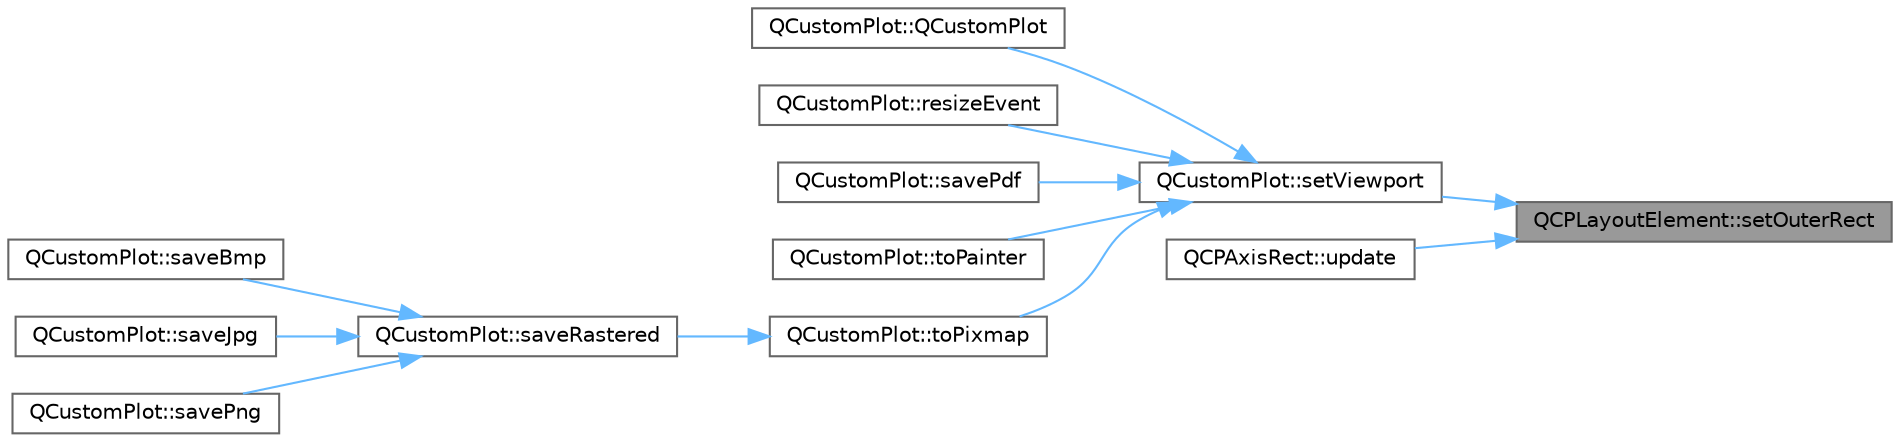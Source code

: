 digraph "QCPLayoutElement::setOuterRect"
{
 // LATEX_PDF_SIZE
  bgcolor="transparent";
  edge [fontname=Helvetica,fontsize=10,labelfontname=Helvetica,labelfontsize=10];
  node [fontname=Helvetica,fontsize=10,shape=box,height=0.2,width=0.4];
  rankdir="RL";
  Node1 [label="QCPLayoutElement::setOuterRect",height=0.2,width=0.4,color="gray40", fillcolor="grey60", style="filled", fontcolor="black",tooltip=" "];
  Node1 -> Node2 [dir="back",color="steelblue1",style="solid"];
  Node2 [label="QCustomPlot::setViewport",height=0.2,width=0.4,color="grey40", fillcolor="white", style="filled",URL="$class_q_custom_plot.html#a3f9bc4b939dd8aaba9339fd09f273fc4",tooltip=" "];
  Node2 -> Node3 [dir="back",color="steelblue1",style="solid"];
  Node3 [label="QCustomPlot::QCustomPlot",height=0.2,width=0.4,color="grey40", fillcolor="white", style="filled",URL="$class_q_custom_plot.html#a45b99626558651a6428b83972b0b34b8",tooltip=" "];
  Node2 -> Node4 [dir="back",color="steelblue1",style="solid"];
  Node4 [label="QCustomPlot::resizeEvent",height=0.2,width=0.4,color="grey40", fillcolor="white", style="filled",URL="$class_q_custom_plot.html#af5b69dc6a431562ecdd1d0718bcbdf70",tooltip=" "];
  Node2 -> Node5 [dir="back",color="steelblue1",style="solid"];
  Node5 [label="QCustomPlot::savePdf",height=0.2,width=0.4,color="grey40", fillcolor="white", style="filled",URL="$class_q_custom_plot.html#ad5acd34f6b39c3516887d7e54fec2412",tooltip=" "];
  Node2 -> Node6 [dir="back",color="steelblue1",style="solid"];
  Node6 [label="QCustomPlot::toPainter",height=0.2,width=0.4,color="grey40", fillcolor="white", style="filled",URL="$class_q_custom_plot.html#a1be68d5c0f1e086d6374d1340a193fb9",tooltip=" "];
  Node2 -> Node7 [dir="back",color="steelblue1",style="solid"];
  Node7 [label="QCustomPlot::toPixmap",height=0.2,width=0.4,color="grey40", fillcolor="white", style="filled",URL="$class_q_custom_plot.html#aabb974d71ce96c137dc04eb6eab844fe",tooltip=" "];
  Node7 -> Node8 [dir="back",color="steelblue1",style="solid"];
  Node8 [label="QCustomPlot::saveRastered",height=0.2,width=0.4,color="grey40", fillcolor="white", style="filled",URL="$class_q_custom_plot.html#ad7723ce2edfa270632ef42b03a444352",tooltip=" "];
  Node8 -> Node9 [dir="back",color="steelblue1",style="solid"];
  Node9 [label="QCustomPlot::saveBmp",height=0.2,width=0.4,color="grey40", fillcolor="white", style="filled",URL="$class_q_custom_plot.html#ae3a86ed0795670e50afa21759d4fa13d",tooltip=" "];
  Node8 -> Node10 [dir="back",color="steelblue1",style="solid"];
  Node10 [label="QCustomPlot::saveJpg",height=0.2,width=0.4,color="grey40", fillcolor="white", style="filled",URL="$class_q_custom_plot.html#a76f0d278e630a711fa6f48048cfd83e4",tooltip=" "];
  Node8 -> Node11 [dir="back",color="steelblue1",style="solid"];
  Node11 [label="QCustomPlot::savePng",height=0.2,width=0.4,color="grey40", fillcolor="white", style="filled",URL="$class_q_custom_plot.html#ac92cc9256d12f354b40a4be4600b5fb9",tooltip=" "];
  Node1 -> Node12 [dir="back",color="steelblue1",style="solid"];
  Node12 [label="QCPAxisRect::update",height=0.2,width=0.4,color="grey40", fillcolor="white", style="filled",URL="$class_q_c_p_axis_rect.html#add049d464b9ef2ccdc638adc4ccb4aca",tooltip=" "];
}
